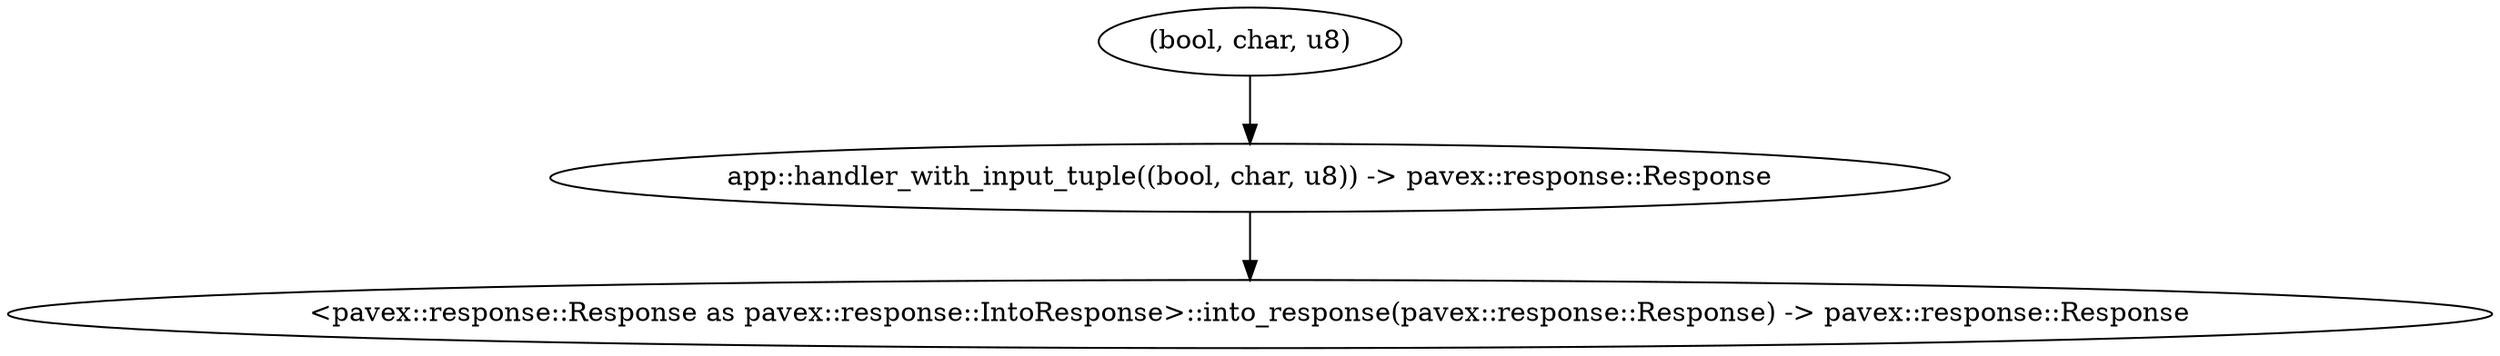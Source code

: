 digraph "GET /home" {
    0 [ label = "app::handler_with_input_tuple((bool, char, u8)) -> pavex::response::Response"]
    1 [ label = "(bool, char, u8)"]
    2 [ label = "<pavex::response::Response as pavex::response::IntoResponse>::into_response(pavex::response::Response) -> pavex::response::Response"]
    1 -> 0 [ ]
    0 -> 2 [ ]
}
digraph app_state {
    0 [ label = "crate::ApplicationState((bool, char, u8)) -> crate::ApplicationState"]
    1 [ label = "app::constructor_with_output_tuple() -> (bool, char, u8)"]
    1 -> 0 [ ]
}